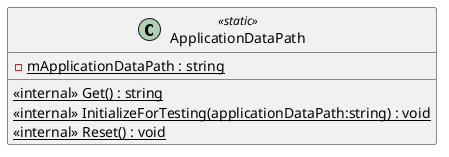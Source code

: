 @startuml
class ApplicationDataPath <<static>> {
    <<internal>> {static} Get() : string
    <<internal>> {static} InitializeForTesting(applicationDataPath:string) : void
    <<internal>> {static} Reset() : void
    {static} - mApplicationDataPath : string
}
@enduml
